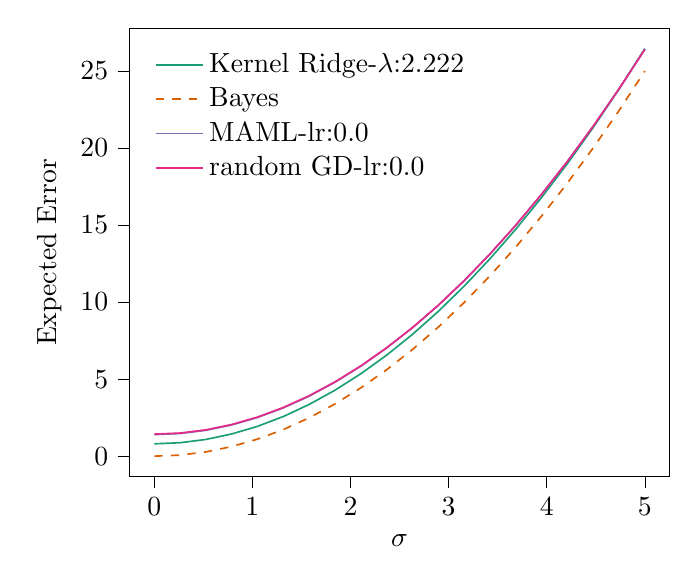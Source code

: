 % This file was created with tikzplotlib v0.10.1.
\begin{tikzpicture}

\definecolor{chocolate217952}{RGB}{217,95,2}
\definecolor{darkcyan27158119}{RGB}{27,158,119}
\definecolor{darkgray176}{RGB}{176,176,176}
\definecolor{deeppink23141138}{RGB}{231,41,138}
\definecolor{lightslategray117112179}{RGB}{117,112,179}

\begin{axis}[
legend cell align={left},
legend style={
  fill opacity=0.8,
  draw opacity=1,
  text opacity=1,
  at={(0.03,0.97)},
  anchor=north west,
  draw=none
},
tick align=outside,
tick pos=left,
x grid style={darkgray176},
xlabel={\(\displaystyle \sigma\)},
xmin=-0.25, xmax=5.25,
xtick style={color=black},
y grid style={darkgray176},
ylabel={Expected Error},
ymin=-1.322, ymax=27.766,
ytick style={color=black}
]
\addplot [semithick, darkcyan27158119]
table {%
0 0.801
0.263 0.872
0.526 1.085
0.789 1.44
1.053 1.937
1.316 2.576
1.579 3.358
1.842 4.281
2.105 5.347
2.368 6.554
2.632 7.904
2.895 9.396
3.158 11.029
3.421 12.805
3.684 14.723
3.947 16.783
4.211 18.985
4.474 21.33
4.737 23.816
5 26.444
};
\addlegendentry{Kernel Ridge-$\lambda$:2.222}
\addplot [semithick, chocolate217952, dashed]
table {%
0 0
0.263 0.069
0.526 0.277
0.789 0.623
1.053 1.107
1.316 1.73
1.579 2.492
1.842 3.392
2.105 4.43
2.368 5.607
2.632 6.922
2.895 8.375
3.158 9.967
3.421 11.698
3.684 13.567
3.947 15.574
4.211 17.72
4.474 20.004
4.737 22.427
5 24.988
};
\addlegendentry{Bayes}
\addplot [semithick, lightslategray117112179]
table {%
0 1.399
0.263 1.469
0.526 1.678
0.789 2.025
1.053 2.511
1.316 3.136
1.579 3.898
1.842 4.799
2.105 5.838
2.368 7.016
2.632 8.331
2.895 9.786
3.158 11.378
3.421 13.109
3.684 14.977
3.947 16.985
4.211 19.13
4.474 21.414
4.737 23.836
5 26.397
};
\addlegendentry{MAML-lr:0.0}
\addplot [semithick, deeppink23141138]
table {%
0 1.431
0.263 1.5
0.526 1.708
0.789 2.054
1.053 2.538
1.316 3.161
1.579 3.921
1.842 4.82
2.105 5.858
2.368 7.033
2.632 8.347
2.895 9.799
3.158 11.389
3.421 13.117
3.684 14.984
3.947 16.989
4.211 19.132
4.474 21.413
4.737 23.833
5 26.391
};
\addlegendentry{random GD-lr:0.0}
\end{axis}

\end{tikzpicture}
